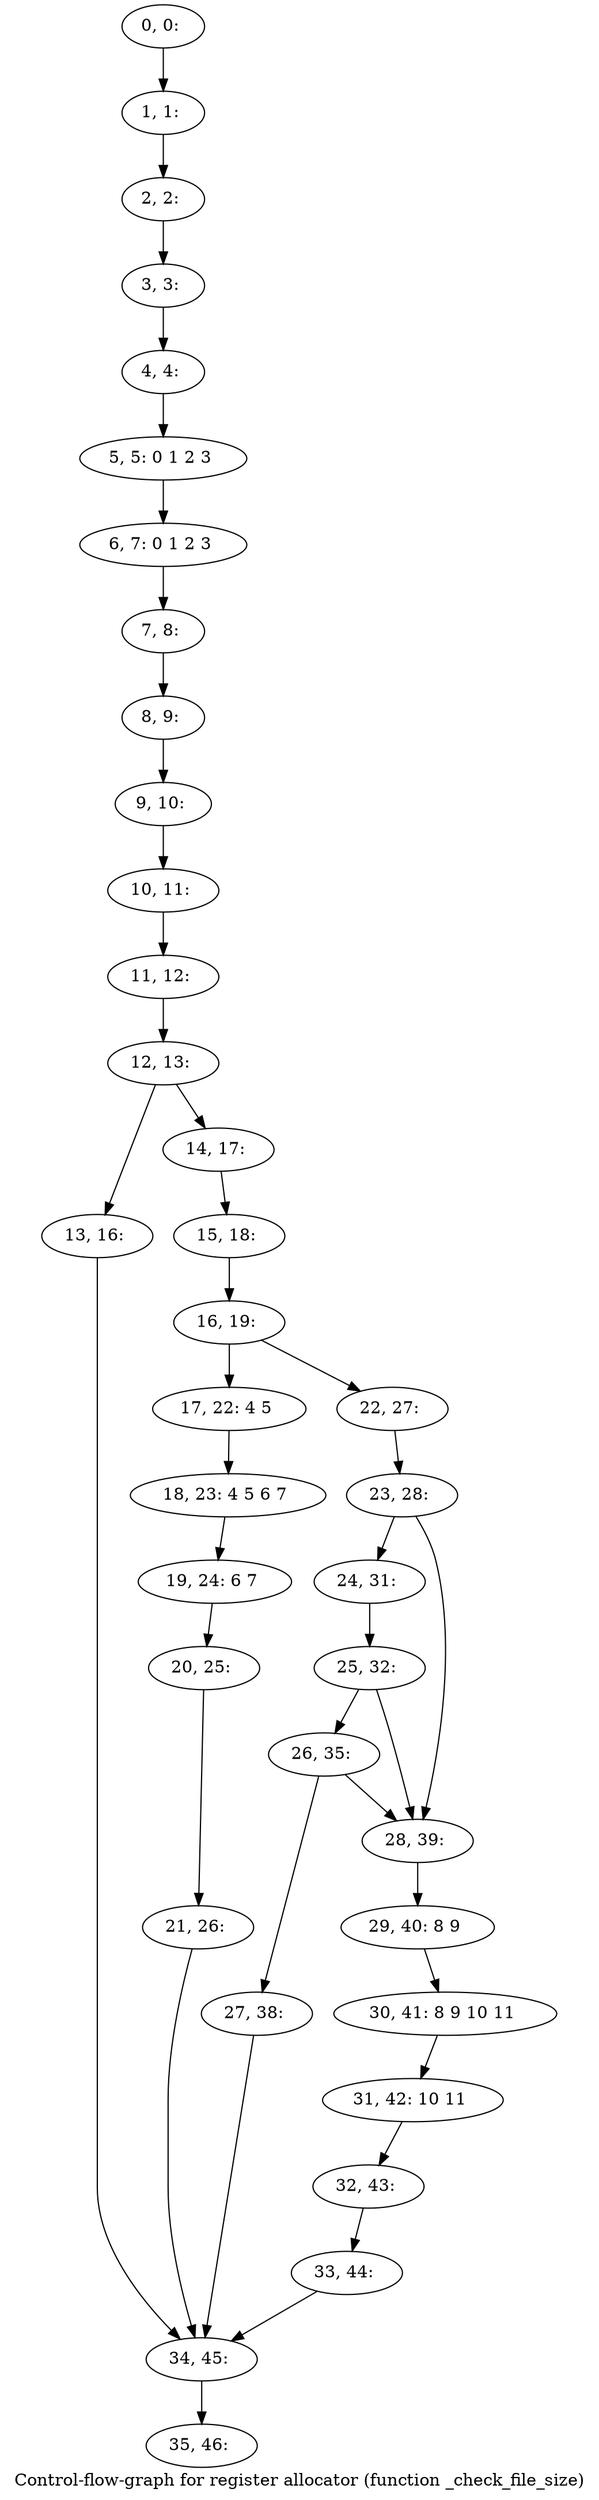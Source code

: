 digraph G {
graph [label="Control-flow-graph for register allocator (function _check_file_size)"]
0[label="0, 0: "];
1[label="1, 1: "];
2[label="2, 2: "];
3[label="3, 3: "];
4[label="4, 4: "];
5[label="5, 5: 0 1 2 3 "];
6[label="6, 7: 0 1 2 3 "];
7[label="7, 8: "];
8[label="8, 9: "];
9[label="9, 10: "];
10[label="10, 11: "];
11[label="11, 12: "];
12[label="12, 13: "];
13[label="13, 16: "];
14[label="14, 17: "];
15[label="15, 18: "];
16[label="16, 19: "];
17[label="17, 22: 4 5 "];
18[label="18, 23: 4 5 6 7 "];
19[label="19, 24: 6 7 "];
20[label="20, 25: "];
21[label="21, 26: "];
22[label="22, 27: "];
23[label="23, 28: "];
24[label="24, 31: "];
25[label="25, 32: "];
26[label="26, 35: "];
27[label="27, 38: "];
28[label="28, 39: "];
29[label="29, 40: 8 9 "];
30[label="30, 41: 8 9 10 11 "];
31[label="31, 42: 10 11 "];
32[label="32, 43: "];
33[label="33, 44: "];
34[label="34, 45: "];
35[label="35, 46: "];
0->1 ;
1->2 ;
2->3 ;
3->4 ;
4->5 ;
5->6 ;
6->7 ;
7->8 ;
8->9 ;
9->10 ;
10->11 ;
11->12 ;
12->13 ;
12->14 ;
13->34 ;
14->15 ;
15->16 ;
16->17 ;
16->22 ;
17->18 ;
18->19 ;
19->20 ;
20->21 ;
21->34 ;
22->23 ;
23->24 ;
23->28 ;
24->25 ;
25->26 ;
25->28 ;
26->27 ;
26->28 ;
27->34 ;
28->29 ;
29->30 ;
30->31 ;
31->32 ;
32->33 ;
33->34 ;
34->35 ;
}

